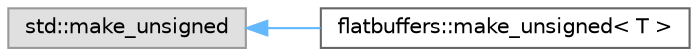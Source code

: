digraph "Graphical Class Hierarchy"
{
 // LATEX_PDF_SIZE
  bgcolor="transparent";
  edge [fontname=Helvetica,fontsize=10,labelfontname=Helvetica,labelfontsize=10];
  node [fontname=Helvetica,fontsize=10,shape=box,height=0.2,width=0.4];
  rankdir="LR";
  Node0 [id="Node000000",label="std::make_unsigned",height=0.2,width=0.4,color="grey60", fillcolor="#E0E0E0", style="filled",tooltip=" "];
  Node0 -> Node1 [id="edge452_Node000000_Node000001",dir="back",color="steelblue1",style="solid",tooltip=" "];
  Node1 [id="Node000001",label="flatbuffers::make_unsigned\< T \>",height=0.2,width=0.4,color="grey40", fillcolor="white", style="filled",URL="$structflatbuffers_1_1make__unsigned.html",tooltip=" "];
}
